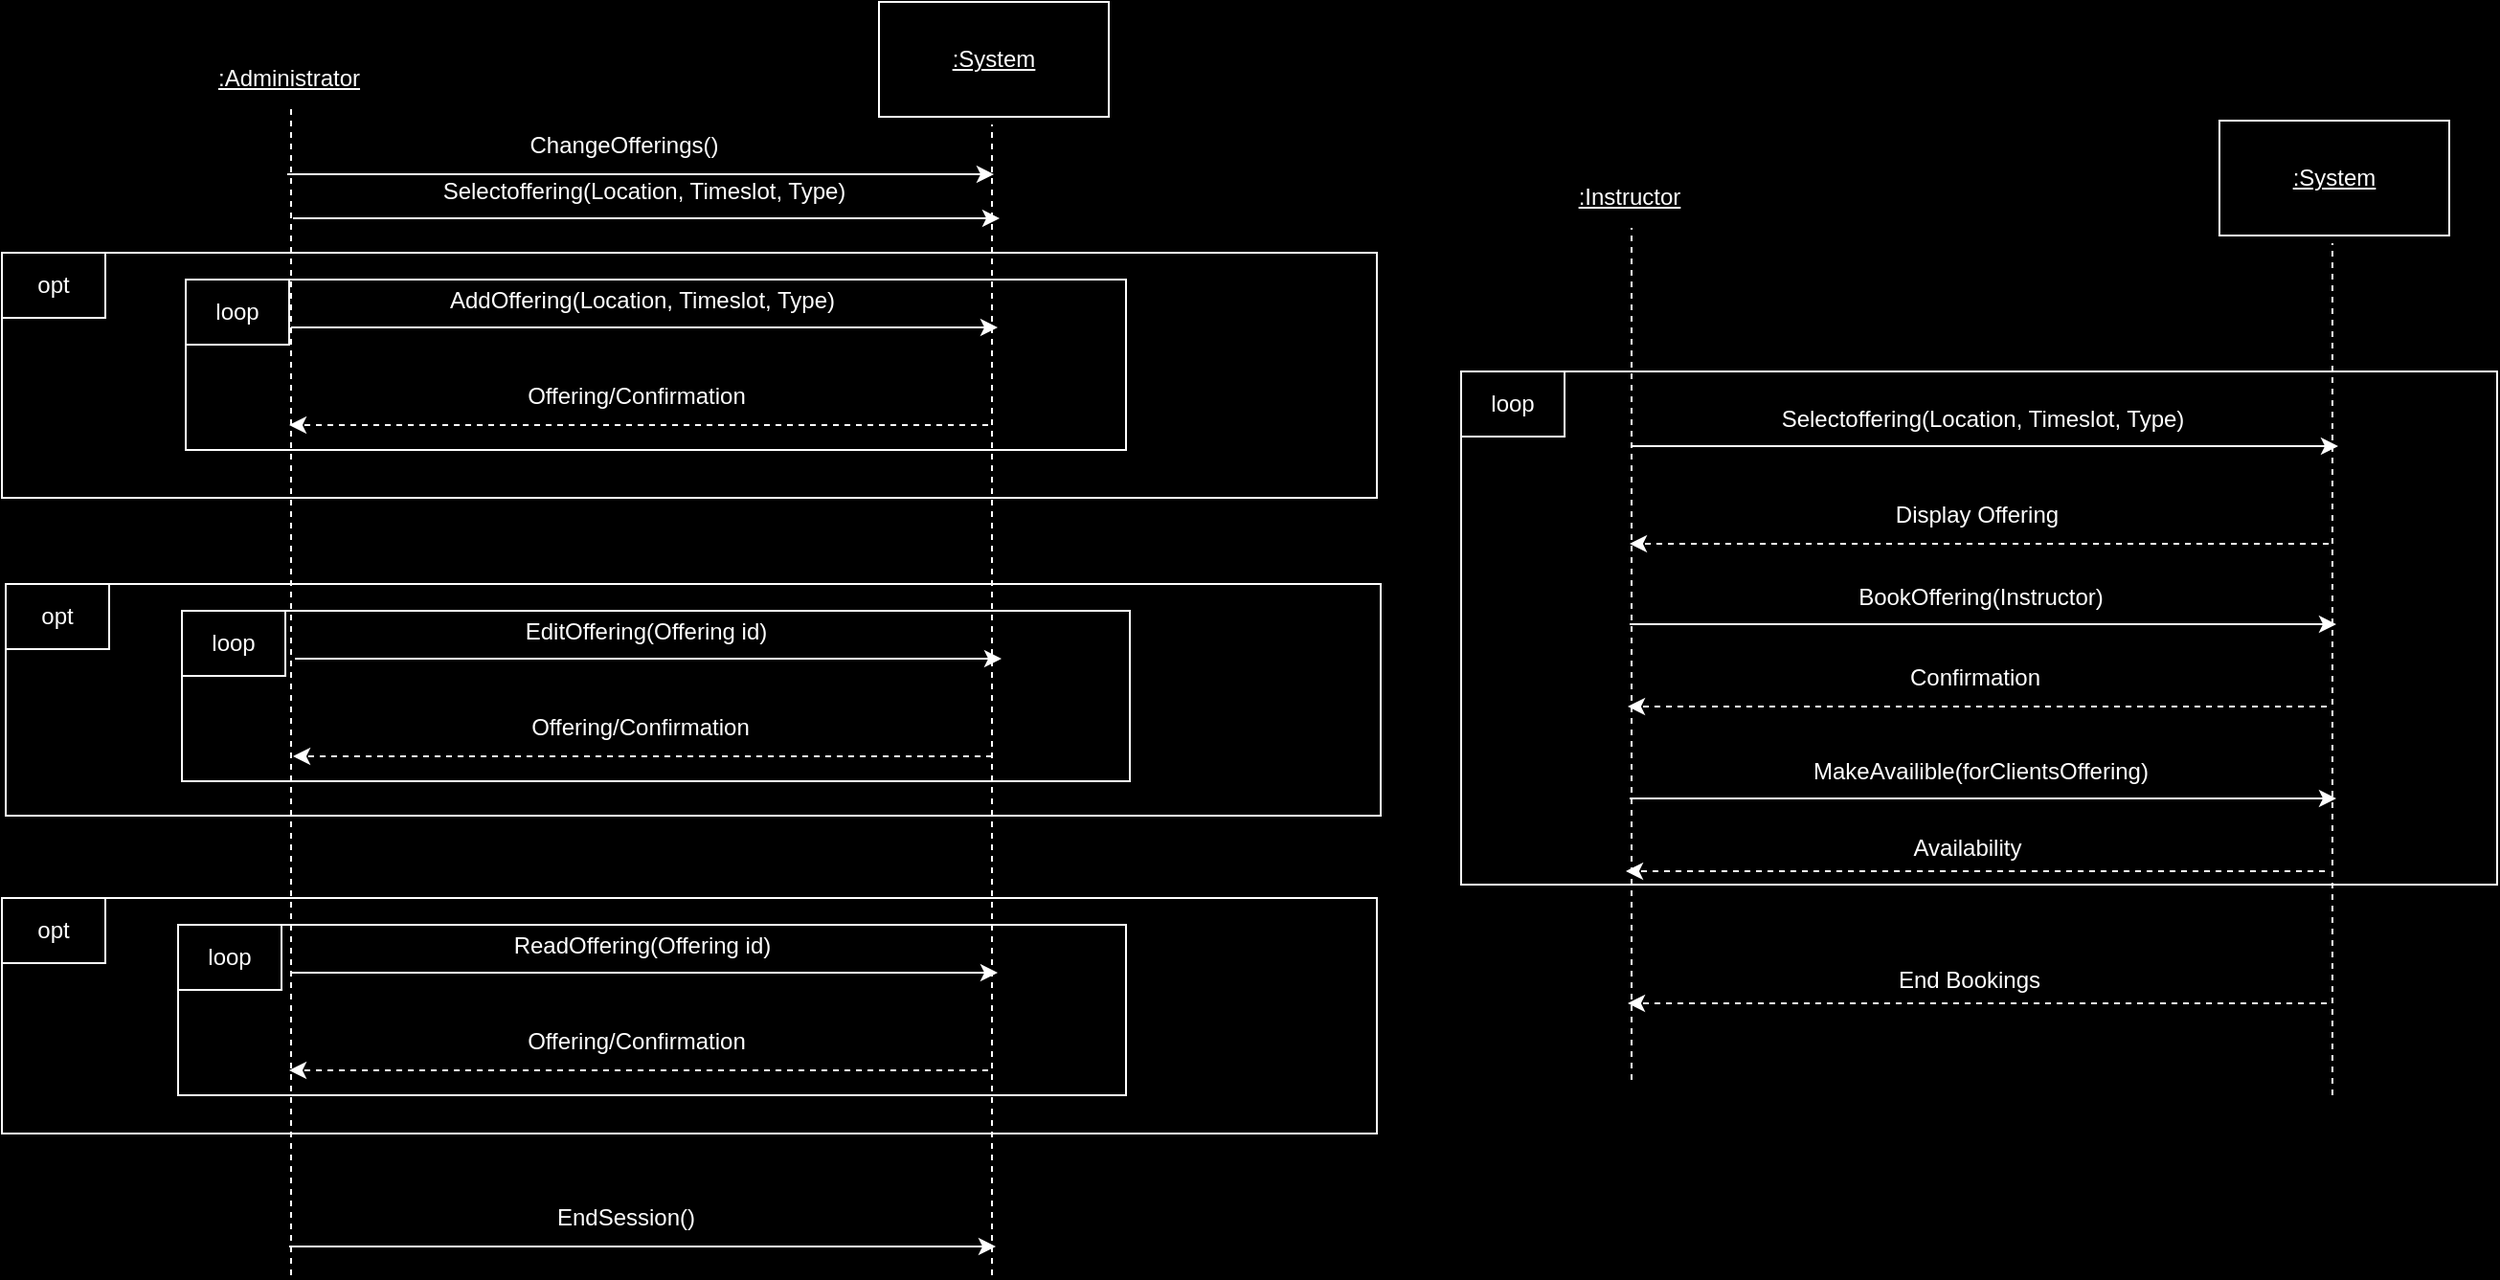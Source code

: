 <mxfile version="24.8.3">
  <diagram name="Page-1" id="2L_g2xefSC0iBXcwvn6D">
    <mxGraphModel dx="1426" dy="791" grid="0" gridSize="10" guides="1" tooltips="1" connect="1" arrows="1" fold="1" page="0" pageScale="1" pageWidth="850" pageHeight="1100" background="#000000" math="0" shadow="0">
      <root>
        <mxCell id="0" />
        <mxCell id="1" parent="0" />
        <mxCell id="t7lGf3HvKomyFUtK1q3a-1" value="" style="rounded=0;whiteSpace=wrap;html=1;fillColor=#000000;strokeColor=#FFFFFF;" vertex="1" parent="1">
          <mxGeometry x="216" y="542" width="718" height="123" as="geometry" />
        </mxCell>
        <mxCell id="t7lGf3HvKomyFUtK1q3a-2" value="" style="rounded=0;whiteSpace=wrap;html=1;fillColor=#000000;strokeColor=#FFFFFF;" vertex="1" parent="1">
          <mxGeometry x="308" y="556" width="495" height="89" as="geometry" />
        </mxCell>
        <mxCell id="t7lGf3HvKomyFUtK1q3a-3" value="" style="endArrow=classic;html=1;rounded=0;strokeColor=#FFFFFF;" edge="1" parent="1">
          <mxGeometry width="50" height="50" relative="1" as="geometry">
            <mxPoint x="367" y="581" as="sourcePoint" />
            <mxPoint x="736" y="581" as="targetPoint" />
          </mxGeometry>
        </mxCell>
        <mxCell id="t7lGf3HvKomyFUtK1q3a-4" value="&lt;font color=&quot;#ffffff&quot;&gt;ReadOffering(Offering id&lt;/font&gt;&lt;span style=&quot;color: rgb(255, 255, 255);&quot;&gt;)&lt;/span&gt;" style="text;html=1;align=center;verticalAlign=middle;whiteSpace=wrap;rounded=0;" vertex="1" parent="1">
          <mxGeometry x="429" y="552" width="243" height="30" as="geometry" />
        </mxCell>
        <mxCell id="t7lGf3HvKomyFUtK1q3a-5" value="" style="endArrow=classic;html=1;rounded=0;strokeColor=#FFFFFF;dashed=1;" edge="1" parent="1">
          <mxGeometry width="50" height="50" relative="1" as="geometry">
            <mxPoint x="731" y="632" as="sourcePoint" />
            <mxPoint x="366" y="632" as="targetPoint" />
          </mxGeometry>
        </mxCell>
        <mxCell id="t7lGf3HvKomyFUtK1q3a-6" value="&lt;font style=&quot;background-color: rgb(0, 0, 0);&quot; color=&quot;#ffffff&quot;&gt;Offering/Confirmation&lt;/font&gt;" style="text;html=1;align=center;verticalAlign=middle;whiteSpace=wrap;rounded=0;" vertex="1" parent="1">
          <mxGeometry x="426" y="602" width="243" height="30" as="geometry" />
        </mxCell>
        <mxCell id="t7lGf3HvKomyFUtK1q3a-9" value="&lt;span style=&quot;color: rgb(255, 255, 255);&quot;&gt;opt&lt;/span&gt;" style="rounded=0;whiteSpace=wrap;html=1;fillColor=#000000;strokeColor=#FFFFFF;" vertex="1" parent="1">
          <mxGeometry x="216" y="542" width="54" height="34" as="geometry" />
        </mxCell>
        <mxCell id="t7lGf3HvKomyFUtK1q3a-10" value="&lt;span style=&quot;color: rgb(255, 255, 255);&quot;&gt;loop&lt;/span&gt;" style="rounded=0;whiteSpace=wrap;html=1;fillColor=#000000;strokeColor=#FFFFFF;" vertex="1" parent="1">
          <mxGeometry x="308" y="556" width="54" height="34" as="geometry" />
        </mxCell>
        <mxCell id="t7lGf3HvKomyFUtK1q3a-11" value="" style="rounded=0;whiteSpace=wrap;html=1;fillColor=#000000;strokeColor=#FFFFFF;" vertex="1" parent="1">
          <mxGeometry x="218" y="378" width="718" height="121" as="geometry" />
        </mxCell>
        <mxCell id="t7lGf3HvKomyFUtK1q3a-12" value="" style="rounded=0;whiteSpace=wrap;html=1;fillColor=#000000;strokeColor=#FFFFFF;" vertex="1" parent="1">
          <mxGeometry x="310" y="392" width="495" height="89" as="geometry" />
        </mxCell>
        <mxCell id="t7lGf3HvKomyFUtK1q3a-13" value="" style="endArrow=classic;html=1;rounded=0;strokeColor=#FFFFFF;" edge="1" parent="1">
          <mxGeometry width="50" height="50" relative="1" as="geometry">
            <mxPoint x="369" y="417" as="sourcePoint" />
            <mxPoint x="738" y="417" as="targetPoint" />
          </mxGeometry>
        </mxCell>
        <mxCell id="t7lGf3HvKomyFUtK1q3a-14" value="&lt;font color=&quot;#ffffff&quot;&gt;EditOffering(Offering id&lt;/font&gt;&lt;font color=&quot;#ffffff&quot;&gt;)&lt;/font&gt;" style="text;html=1;align=center;verticalAlign=middle;whiteSpace=wrap;rounded=0;" vertex="1" parent="1">
          <mxGeometry x="431" y="388" width="243" height="30" as="geometry" />
        </mxCell>
        <mxCell id="t7lGf3HvKomyFUtK1q3a-15" value="" style="endArrow=classic;html=1;rounded=0;strokeColor=#FFFFFF;dashed=1;" edge="1" parent="1">
          <mxGeometry width="50" height="50" relative="1" as="geometry">
            <mxPoint x="733" y="468" as="sourcePoint" />
            <mxPoint x="368" y="468" as="targetPoint" />
          </mxGeometry>
        </mxCell>
        <mxCell id="t7lGf3HvKomyFUtK1q3a-16" value="&lt;font style=&quot;background-color: rgb(0, 0, 0);&quot; color=&quot;#ffffff&quot;&gt;Offering/Confirmation&lt;/font&gt;" style="text;html=1;align=center;verticalAlign=middle;whiteSpace=wrap;rounded=0;" vertex="1" parent="1">
          <mxGeometry x="428" y="438" width="243" height="30" as="geometry" />
        </mxCell>
        <mxCell id="t7lGf3HvKomyFUtK1q3a-19" value="&lt;span style=&quot;color: rgb(255, 255, 255);&quot;&gt;opt&lt;/span&gt;" style="rounded=0;whiteSpace=wrap;html=1;fillColor=#000000;strokeColor=#FFFFFF;" vertex="1" parent="1">
          <mxGeometry x="218" y="378" width="54" height="34" as="geometry" />
        </mxCell>
        <mxCell id="t7lGf3HvKomyFUtK1q3a-20" value="&lt;span style=&quot;color: rgb(255, 255, 255);&quot;&gt;loop&lt;/span&gt;" style="rounded=0;whiteSpace=wrap;html=1;fillColor=#000000;strokeColor=#FFFFFF;" vertex="1" parent="1">
          <mxGeometry x="310" y="392" width="54" height="34" as="geometry" />
        </mxCell>
        <mxCell id="t7lGf3HvKomyFUtK1q3a-21" value="" style="rounded=0;whiteSpace=wrap;html=1;fillColor=#000000;strokeColor=#FFFFFF;" vertex="1" parent="1">
          <mxGeometry x="216" y="205" width="718" height="128" as="geometry" />
        </mxCell>
        <mxCell id="t7lGf3HvKomyFUtK1q3a-22" value="" style="rounded=0;whiteSpace=wrap;html=1;fillColor=#000000;strokeColor=#FFFFFF;" vertex="1" parent="1">
          <mxGeometry x="312" y="219" width="491" height="89" as="geometry" />
        </mxCell>
        <mxCell id="t7lGf3HvKomyFUtK1q3a-23" value="" style="endArrow=none;dashed=1;html=1;rounded=0;strokeColor=#FFFFFF;" edge="1" parent="1">
          <mxGeometry width="50" height="50" relative="1" as="geometry">
            <mxPoint x="367" y="739" as="sourcePoint" />
            <mxPoint x="367" y="130" as="targetPoint" />
          </mxGeometry>
        </mxCell>
        <mxCell id="t7lGf3HvKomyFUtK1q3a-24" value="" style="endArrow=none;dashed=1;html=1;rounded=0;strokeColor=#FFFFFF;" edge="1" parent="1">
          <mxGeometry width="50" height="50" relative="1" as="geometry">
            <mxPoint x="733" y="739" as="sourcePoint" />
            <mxPoint x="733" y="138" as="targetPoint" />
          </mxGeometry>
        </mxCell>
        <mxCell id="t7lGf3HvKomyFUtK1q3a-25" value="&lt;font color=&quot;#ffffff&quot;&gt;&lt;u&gt;:Administrator&lt;/u&gt;&lt;/font&gt;" style="text;html=1;align=center;verticalAlign=middle;whiteSpace=wrap;rounded=0;" vertex="1" parent="1">
          <mxGeometry x="336" y="99" width="60" height="30" as="geometry" />
        </mxCell>
        <mxCell id="t7lGf3HvKomyFUtK1q3a-26" value="" style="rounded=0;whiteSpace=wrap;html=1;fillColor=#000000;strokeColor=#FFFFFF;" vertex="1" parent="1">
          <mxGeometry x="674" y="74" width="120" height="60" as="geometry" />
        </mxCell>
        <mxCell id="t7lGf3HvKomyFUtK1q3a-27" value="&lt;font color=&quot;#ffffff&quot;&gt;&lt;u&gt;:System&lt;/u&gt;&lt;/font&gt;" style="text;html=1;align=center;verticalAlign=middle;whiteSpace=wrap;rounded=0;" vertex="1" parent="1">
          <mxGeometry x="704" y="89" width="60" height="30" as="geometry" />
        </mxCell>
        <mxCell id="t7lGf3HvKomyFUtK1q3a-28" value="" style="endArrow=classic;html=1;rounded=0;strokeColor=#FFFFFF;" edge="1" parent="1">
          <mxGeometry width="50" height="50" relative="1" as="geometry">
            <mxPoint x="365" y="164" as="sourcePoint" />
            <mxPoint x="734" y="164" as="targetPoint" />
          </mxGeometry>
        </mxCell>
        <mxCell id="t7lGf3HvKomyFUtK1q3a-29" value="&lt;font color=&quot;#ffffff&quot;&gt;ChangeOfferings()&lt;/font&gt;" style="text;html=1;align=center;verticalAlign=middle;whiteSpace=wrap;rounded=0;" vertex="1" parent="1">
          <mxGeometry x="511" y="134" width="60" height="30" as="geometry" />
        </mxCell>
        <mxCell id="t7lGf3HvKomyFUtK1q3a-30" value="" style="endArrow=classic;html=1;rounded=0;strokeColor=#FFFFFF;" edge="1" parent="1">
          <mxGeometry width="50" height="50" relative="1" as="geometry">
            <mxPoint x="367" y="244" as="sourcePoint" />
            <mxPoint x="736" y="244" as="targetPoint" />
          </mxGeometry>
        </mxCell>
        <mxCell id="t7lGf3HvKomyFUtK1q3a-31" value="&lt;font color=&quot;#ffffff&quot;&gt;AddOffering(Location, Timeslot, Type)&lt;/font&gt;" style="text;html=1;align=center;verticalAlign=middle;whiteSpace=wrap;rounded=0;" vertex="1" parent="1">
          <mxGeometry x="429" y="215" width="243" height="30" as="geometry" />
        </mxCell>
        <mxCell id="t7lGf3HvKomyFUtK1q3a-32" value="" style="endArrow=classic;html=1;rounded=0;strokeColor=#FFFFFF;dashed=1;" edge="1" parent="1">
          <mxGeometry width="50" height="50" relative="1" as="geometry">
            <mxPoint x="731" y="295" as="sourcePoint" />
            <mxPoint x="366" y="295" as="targetPoint" />
          </mxGeometry>
        </mxCell>
        <mxCell id="t7lGf3HvKomyFUtK1q3a-33" value="&lt;font style=&quot;background-color: rgb(0, 0, 0);&quot; color=&quot;#ffffff&quot;&gt;Offering/Confirmation&lt;/font&gt;" style="text;html=1;align=center;verticalAlign=middle;whiteSpace=wrap;rounded=0;" vertex="1" parent="1">
          <mxGeometry x="426" y="265" width="243" height="30" as="geometry" />
        </mxCell>
        <mxCell id="t7lGf3HvKomyFUtK1q3a-36" value="&lt;span style=&quot;color: rgb(255, 255, 255);&quot;&gt;opt&lt;/span&gt;" style="rounded=0;whiteSpace=wrap;html=1;fillColor=#000000;strokeColor=#FFFFFF;" vertex="1" parent="1">
          <mxGeometry x="216" y="205" width="54" height="34" as="geometry" />
        </mxCell>
        <mxCell id="t7lGf3HvKomyFUtK1q3a-37" value="&lt;span style=&quot;color: rgb(255, 255, 255);&quot;&gt;loop&lt;/span&gt;" style="rounded=0;whiteSpace=wrap;html=1;fillColor=#000000;strokeColor=#FFFFFF;" vertex="1" parent="1">
          <mxGeometry x="312" y="219" width="54" height="34" as="geometry" />
        </mxCell>
        <mxCell id="t7lGf3HvKomyFUtK1q3a-38" value="" style="endArrow=classic;html=1;rounded=0;strokeColor=#FFFFFF;" edge="1" parent="1">
          <mxGeometry width="50" height="50" relative="1" as="geometry">
            <mxPoint x="366" y="724" as="sourcePoint" />
            <mxPoint x="735" y="724" as="targetPoint" />
          </mxGeometry>
        </mxCell>
        <mxCell id="t7lGf3HvKomyFUtK1q3a-39" value="&lt;font color=&quot;#ffffff&quot;&gt;EndSession()&lt;/font&gt;" style="text;html=1;align=center;verticalAlign=middle;whiteSpace=wrap;rounded=0;" vertex="1" parent="1">
          <mxGeometry x="512" y="694" width="60" height="30" as="geometry" />
        </mxCell>
        <mxCell id="t7lGf3HvKomyFUtK1q3a-40" value="" style="rounded=0;whiteSpace=wrap;html=1;fillColor=#000000;strokeColor=#FFFFFF;dropTarget=1;" vertex="1" parent="1">
          <mxGeometry x="978" y="267" width="541" height="268" as="geometry" />
        </mxCell>
        <mxCell id="t7lGf3HvKomyFUtK1q3a-41" value="" style="endArrow=none;dashed=1;html=1;rounded=0;strokeColor=#FFFFFF;" edge="1" parent="1">
          <mxGeometry width="50" height="50" relative="1" as="geometry">
            <mxPoint x="1067" y="637" as="sourcePoint" />
            <mxPoint x="1067" y="192" as="targetPoint" />
          </mxGeometry>
        </mxCell>
        <mxCell id="t7lGf3HvKomyFUtK1q3a-42" value="" style="endArrow=none;dashed=1;html=1;rounded=0;strokeColor=#FFFFFF;" edge="1" parent="1">
          <mxGeometry width="50" height="50" relative="1" as="geometry">
            <mxPoint x="1433" y="645" as="sourcePoint" />
            <mxPoint x="1433" y="200" as="targetPoint" />
          </mxGeometry>
        </mxCell>
        <mxCell id="t7lGf3HvKomyFUtK1q3a-43" value="&lt;font color=&quot;#ffffff&quot;&gt;&lt;u&gt;:Instructor&lt;/u&gt;&lt;/font&gt;" style="text;html=1;align=center;verticalAlign=middle;whiteSpace=wrap;rounded=0;" vertex="1" parent="1">
          <mxGeometry x="1036" y="161" width="60" height="30" as="geometry" />
        </mxCell>
        <mxCell id="t7lGf3HvKomyFUtK1q3a-44" value="" style="rounded=0;whiteSpace=wrap;html=1;fillColor=#000000;strokeColor=#FFFFFF;" vertex="1" parent="1">
          <mxGeometry x="1374" y="136" width="120" height="60" as="geometry" />
        </mxCell>
        <mxCell id="t7lGf3HvKomyFUtK1q3a-45" value="&lt;font color=&quot;#ffffff&quot;&gt;&lt;u&gt;:System&lt;/u&gt;&lt;/font&gt;" style="text;html=1;align=center;verticalAlign=middle;whiteSpace=wrap;rounded=0;" vertex="1" parent="1">
          <mxGeometry x="1404" y="151" width="60" height="30" as="geometry" />
        </mxCell>
        <mxCell id="t7lGf3HvKomyFUtK1q3a-48" value="" style="endArrow=classic;html=1;rounded=0;strokeColor=#FFFFFF;" edge="1" parent="1">
          <mxGeometry width="50" height="50" relative="1" as="geometry">
            <mxPoint x="1067" y="306" as="sourcePoint" />
            <mxPoint x="1436" y="306" as="targetPoint" />
          </mxGeometry>
        </mxCell>
        <mxCell id="t7lGf3HvKomyFUtK1q3a-49" value="&lt;font color=&quot;#ffffff&quot;&gt;Selectoffering(&lt;/font&gt;&lt;span style=&quot;color: rgb(255, 255, 255);&quot;&gt;Location, Timeslot, Type&lt;/span&gt;&lt;font color=&quot;#ffffff&quot;&gt;)&lt;/font&gt;" style="text;html=1;align=center;verticalAlign=middle;whiteSpace=wrap;rounded=0;" vertex="1" parent="1">
          <mxGeometry x="1129" y="277" width="243" height="30" as="geometry" />
        </mxCell>
        <mxCell id="t7lGf3HvKomyFUtK1q3a-50" value="" style="endArrow=classic;html=1;rounded=0;strokeColor=#FFFFFF;dashed=1;" edge="1" parent="1">
          <mxGeometry width="50" height="50" relative="1" as="geometry">
            <mxPoint x="1431" y="357" as="sourcePoint" />
            <mxPoint x="1066" y="357" as="targetPoint" />
          </mxGeometry>
        </mxCell>
        <mxCell id="t7lGf3HvKomyFUtK1q3a-51" value="&lt;font color=&quot;#ffffff&quot;&gt;&lt;span style=&quot;background-color: rgb(0, 0, 0);&quot;&gt;Display Offering&lt;/span&gt;&lt;/font&gt;" style="text;html=1;align=center;verticalAlign=middle;whiteSpace=wrap;rounded=0;" vertex="1" parent="1">
          <mxGeometry x="1126" y="327" width="243" height="30" as="geometry" />
        </mxCell>
        <mxCell id="t7lGf3HvKomyFUtK1q3a-52" value="" style="endArrow=classic;html=1;rounded=0;strokeColor=#FFFFFF;" edge="1" parent="1">
          <mxGeometry width="50" height="50" relative="1" as="geometry">
            <mxPoint x="1066" y="399" as="sourcePoint" />
            <mxPoint x="1435" y="399" as="targetPoint" />
          </mxGeometry>
        </mxCell>
        <mxCell id="t7lGf3HvKomyFUtK1q3a-53" value="&lt;font color=&quot;#ffffff&quot;&gt;BookOffering(Instructor)&lt;/font&gt;" style="text;html=1;align=center;verticalAlign=middle;whiteSpace=wrap;rounded=0;" vertex="1" parent="1">
          <mxGeometry x="1128" y="370" width="243" height="30" as="geometry" />
        </mxCell>
        <mxCell id="t7lGf3HvKomyFUtK1q3a-56" value="" style="endArrow=classic;html=1;rounded=0;strokeColor=#FFFFFF;dashed=1;" edge="1" parent="1">
          <mxGeometry width="50" height="50" relative="1" as="geometry">
            <mxPoint x="1430" y="442" as="sourcePoint" />
            <mxPoint x="1065" y="442" as="targetPoint" />
          </mxGeometry>
        </mxCell>
        <mxCell id="t7lGf3HvKomyFUtK1q3a-57" value="&lt;font color=&quot;#ffffff&quot;&gt;&lt;span style=&quot;background-color: rgb(0, 0, 0);&quot;&gt;Confirmation&lt;/span&gt;&lt;/font&gt;" style="text;html=1;align=center;verticalAlign=middle;whiteSpace=wrap;rounded=0;" vertex="1" parent="1">
          <mxGeometry x="1125" y="412" width="243" height="30" as="geometry" />
        </mxCell>
        <mxCell id="t7lGf3HvKomyFUtK1q3a-58" value="&lt;span style=&quot;color: rgb(255, 255, 255);&quot;&gt;loop&lt;/span&gt;" style="rounded=0;whiteSpace=wrap;html=1;fillColor=#000000;strokeColor=#FFFFFF;" vertex="1" parent="1">
          <mxGeometry x="978" y="267" width="54" height="34" as="geometry" />
        </mxCell>
        <mxCell id="t7lGf3HvKomyFUtK1q3a-59" value="" style="endArrow=classic;html=1;rounded=0;strokeColor=#FFFFFF;dashed=1;" edge="1" parent="1">
          <mxGeometry width="50" height="50" relative="1" as="geometry">
            <mxPoint x="1429" y="528" as="sourcePoint" />
            <mxPoint x="1064" y="528" as="targetPoint" />
          </mxGeometry>
        </mxCell>
        <mxCell id="t7lGf3HvKomyFUtK1q3a-60" value="&lt;font color=&quot;#ffffff&quot;&gt;&lt;span style=&quot;background-color: rgb(0, 0, 0);&quot;&gt;Availability&lt;/span&gt;&lt;/font&gt;" style="text;html=1;align=center;verticalAlign=middle;whiteSpace=wrap;rounded=0;" vertex="1" parent="1">
          <mxGeometry x="1120.5" y="501" width="243" height="30" as="geometry" />
        </mxCell>
        <mxCell id="t7lGf3HvKomyFUtK1q3a-61" value="" style="endArrow=classic;html=1;rounded=0;strokeColor=#FFFFFF;" edge="1" parent="1">
          <mxGeometry width="50" height="50" relative="1" as="geometry">
            <mxPoint x="1066" y="490" as="sourcePoint" />
            <mxPoint x="1435" y="490" as="targetPoint" />
          </mxGeometry>
        </mxCell>
        <mxCell id="t7lGf3HvKomyFUtK1q3a-62" value="&lt;font color=&quot;#ffffff&quot;&gt;MakeAvailible(forClientsOffering)&lt;/font&gt;" style="text;html=1;align=center;verticalAlign=middle;whiteSpace=wrap;rounded=0;" vertex="1" parent="1">
          <mxGeometry x="1128" y="461" width="243" height="30" as="geometry" />
        </mxCell>
        <mxCell id="t7lGf3HvKomyFUtK1q3a-64" value="" style="endArrow=classic;html=1;rounded=0;strokeColor=#FFFFFF;dashed=1;" edge="1" parent="1">
          <mxGeometry width="50" height="50" relative="1" as="geometry">
            <mxPoint x="1430" y="597" as="sourcePoint" />
            <mxPoint x="1065" y="597" as="targetPoint" />
          </mxGeometry>
        </mxCell>
        <mxCell id="t7lGf3HvKomyFUtK1q3a-65" value="&lt;font color=&quot;#ffffff&quot;&gt;&lt;span style=&quot;background-color: rgb(0, 0, 0);&quot;&gt;End Bookings&lt;/span&gt;&lt;/font&gt;" style="text;html=1;align=center;verticalAlign=middle;whiteSpace=wrap;rounded=0;" vertex="1" parent="1">
          <mxGeometry x="1121.5" y="570" width="243" height="30" as="geometry" />
        </mxCell>
        <mxCell id="t7lGf3HvKomyFUtK1q3a-67" value="" style="endArrow=classic;html=1;rounded=0;strokeColor=#FFFFFF;" edge="1" parent="1">
          <mxGeometry width="50" height="50" relative="1" as="geometry">
            <mxPoint x="368" y="187" as="sourcePoint" />
            <mxPoint x="737" y="187" as="targetPoint" />
          </mxGeometry>
        </mxCell>
        <mxCell id="t7lGf3HvKomyFUtK1q3a-68" value="&lt;font color=&quot;#ffffff&quot;&gt;Selectoffering(&lt;/font&gt;&lt;span style=&quot;color: rgb(255, 255, 255);&quot;&gt;Location, Timeslot, Type&lt;/span&gt;&lt;font color=&quot;#ffffff&quot;&gt;)&lt;/font&gt;" style="text;html=1;align=center;verticalAlign=middle;whiteSpace=wrap;rounded=0;" vertex="1" parent="1">
          <mxGeometry x="430" y="158" width="243" height="30" as="geometry" />
        </mxCell>
      </root>
    </mxGraphModel>
  </diagram>
</mxfile>
